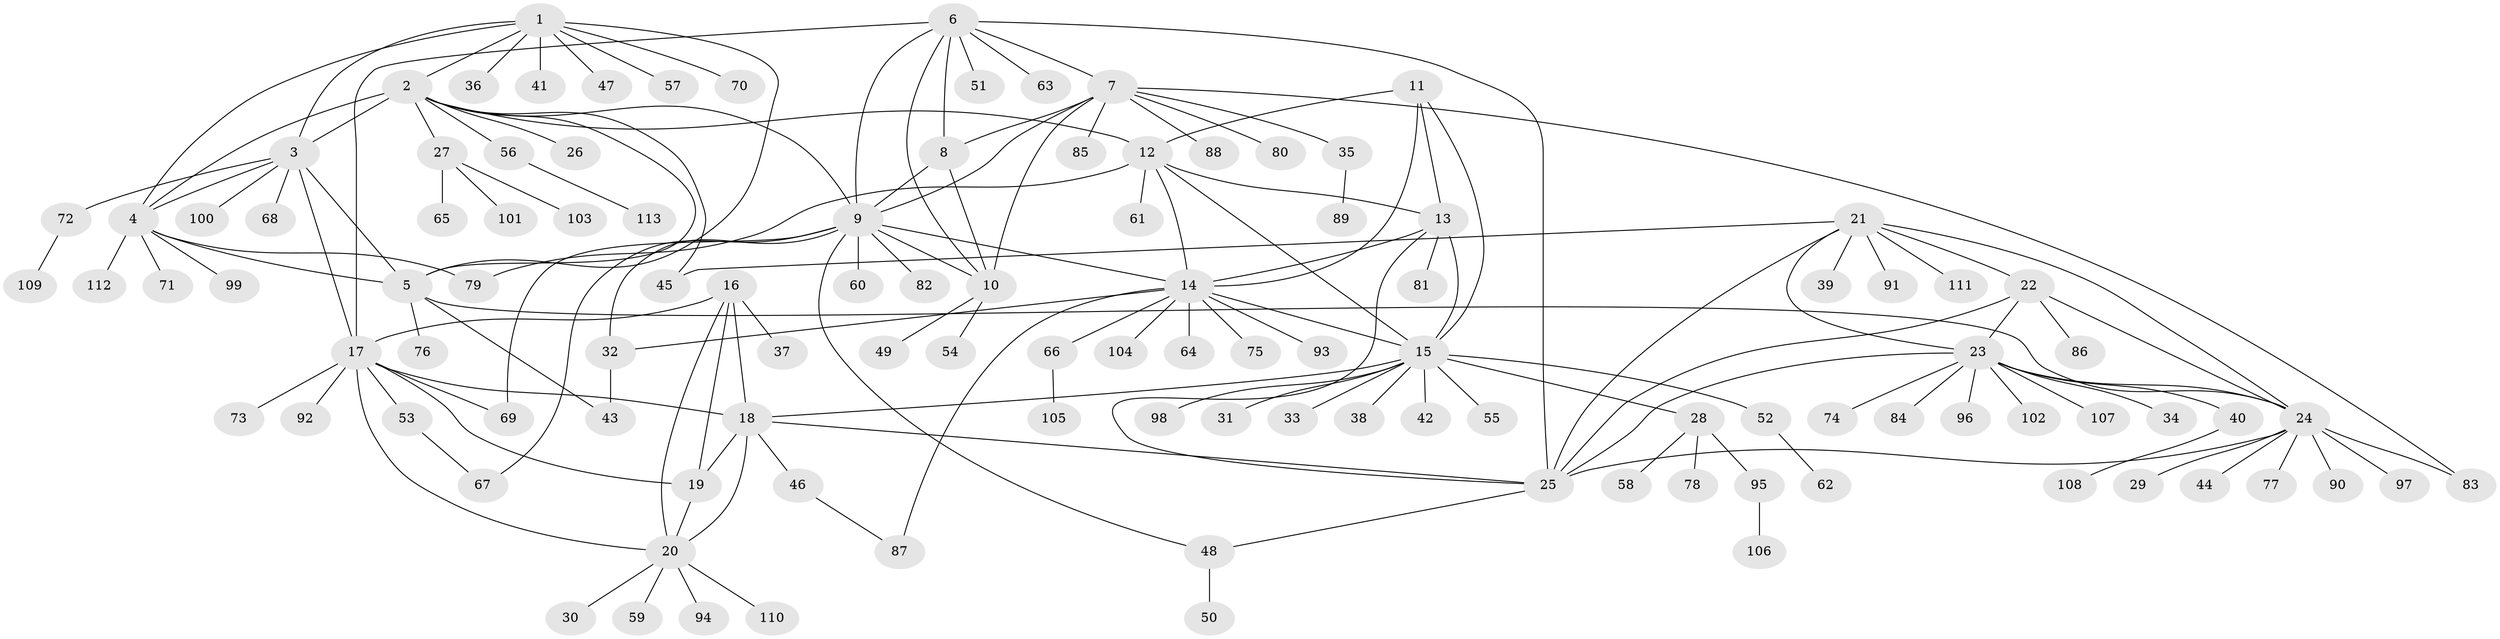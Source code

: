 // coarse degree distribution, {8: 0.05, 9: 0.0125, 7: 0.0375, 5: 0.025, 6: 0.05, 4: 0.05, 11: 0.025, 12: 0.0125, 3: 0.05, 10: 0.025, 1: 0.525, 2: 0.1375}
// Generated by graph-tools (version 1.1) at 2025/52/03/04/25 22:52:33]
// undirected, 113 vertices, 157 edges
graph export_dot {
  node [color=gray90,style=filled];
  1;
  2;
  3;
  4;
  5;
  6;
  7;
  8;
  9;
  10;
  11;
  12;
  13;
  14;
  15;
  16;
  17;
  18;
  19;
  20;
  21;
  22;
  23;
  24;
  25;
  26;
  27;
  28;
  29;
  30;
  31;
  32;
  33;
  34;
  35;
  36;
  37;
  38;
  39;
  40;
  41;
  42;
  43;
  44;
  45;
  46;
  47;
  48;
  49;
  50;
  51;
  52;
  53;
  54;
  55;
  56;
  57;
  58;
  59;
  60;
  61;
  62;
  63;
  64;
  65;
  66;
  67;
  68;
  69;
  70;
  71;
  72;
  73;
  74;
  75;
  76;
  77;
  78;
  79;
  80;
  81;
  82;
  83;
  84;
  85;
  86;
  87;
  88;
  89;
  90;
  91;
  92;
  93;
  94;
  95;
  96;
  97;
  98;
  99;
  100;
  101;
  102;
  103;
  104;
  105;
  106;
  107;
  108;
  109;
  110;
  111;
  112;
  113;
  1 -- 2;
  1 -- 3;
  1 -- 4;
  1 -- 5;
  1 -- 36;
  1 -- 41;
  1 -- 47;
  1 -- 57;
  1 -- 70;
  2 -- 3;
  2 -- 4;
  2 -- 5;
  2 -- 9;
  2 -- 12;
  2 -- 26;
  2 -- 27;
  2 -- 45;
  2 -- 56;
  3 -- 4;
  3 -- 5;
  3 -- 17;
  3 -- 68;
  3 -- 72;
  3 -- 100;
  4 -- 5;
  4 -- 71;
  4 -- 79;
  4 -- 99;
  4 -- 112;
  5 -- 24;
  5 -- 43;
  5 -- 76;
  6 -- 7;
  6 -- 8;
  6 -- 9;
  6 -- 10;
  6 -- 17;
  6 -- 25;
  6 -- 51;
  6 -- 63;
  7 -- 8;
  7 -- 9;
  7 -- 10;
  7 -- 35;
  7 -- 80;
  7 -- 83;
  7 -- 85;
  7 -- 88;
  8 -- 9;
  8 -- 10;
  9 -- 10;
  9 -- 14;
  9 -- 32;
  9 -- 48;
  9 -- 60;
  9 -- 67;
  9 -- 69;
  9 -- 82;
  10 -- 49;
  10 -- 54;
  11 -- 12;
  11 -- 13;
  11 -- 14;
  11 -- 15;
  12 -- 13;
  12 -- 14;
  12 -- 15;
  12 -- 61;
  12 -- 79;
  13 -- 14;
  13 -- 15;
  13 -- 25;
  13 -- 81;
  14 -- 15;
  14 -- 32;
  14 -- 64;
  14 -- 66;
  14 -- 75;
  14 -- 87;
  14 -- 93;
  14 -- 104;
  15 -- 18;
  15 -- 28;
  15 -- 31;
  15 -- 33;
  15 -- 38;
  15 -- 42;
  15 -- 52;
  15 -- 55;
  15 -- 98;
  16 -- 17;
  16 -- 18;
  16 -- 19;
  16 -- 20;
  16 -- 37;
  17 -- 18;
  17 -- 19;
  17 -- 20;
  17 -- 53;
  17 -- 69;
  17 -- 73;
  17 -- 92;
  18 -- 19;
  18 -- 20;
  18 -- 25;
  18 -- 46;
  19 -- 20;
  20 -- 30;
  20 -- 59;
  20 -- 94;
  20 -- 110;
  21 -- 22;
  21 -- 23;
  21 -- 24;
  21 -- 25;
  21 -- 39;
  21 -- 45;
  21 -- 91;
  21 -- 111;
  22 -- 23;
  22 -- 24;
  22 -- 25;
  22 -- 86;
  23 -- 24;
  23 -- 25;
  23 -- 34;
  23 -- 40;
  23 -- 74;
  23 -- 84;
  23 -- 96;
  23 -- 102;
  23 -- 107;
  24 -- 25;
  24 -- 29;
  24 -- 44;
  24 -- 77;
  24 -- 83;
  24 -- 90;
  24 -- 97;
  25 -- 48;
  27 -- 65;
  27 -- 101;
  27 -- 103;
  28 -- 58;
  28 -- 78;
  28 -- 95;
  32 -- 43;
  35 -- 89;
  40 -- 108;
  46 -- 87;
  48 -- 50;
  52 -- 62;
  53 -- 67;
  56 -- 113;
  66 -- 105;
  72 -- 109;
  95 -- 106;
}
